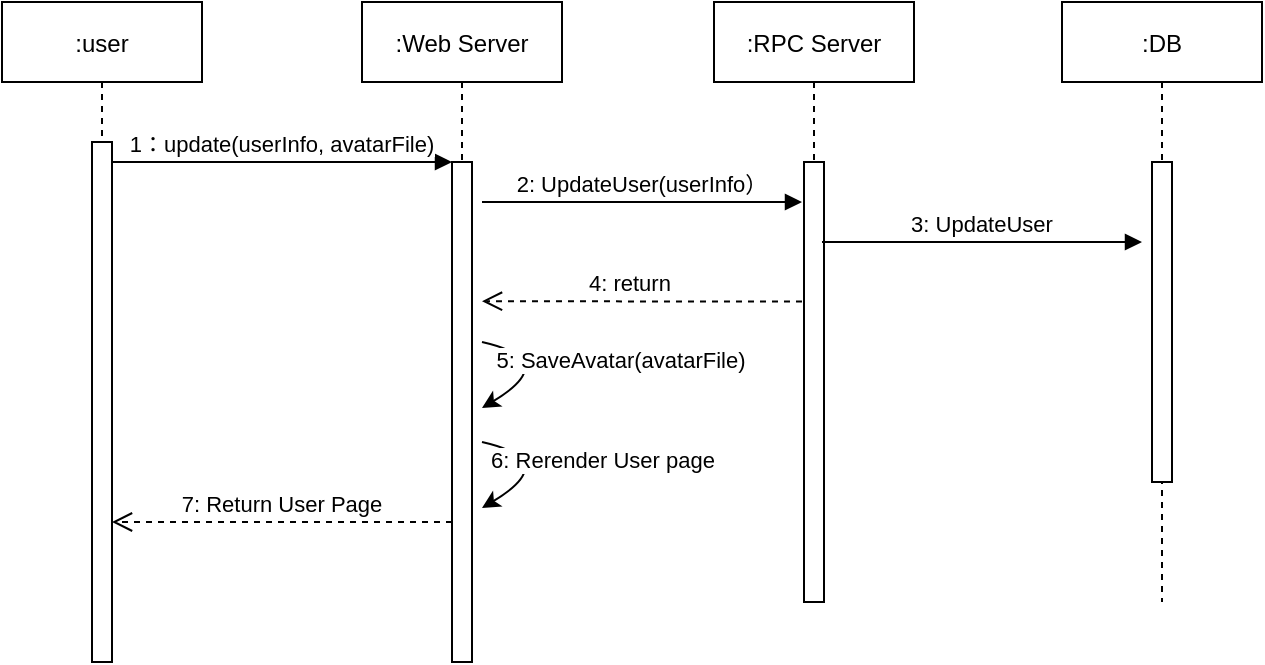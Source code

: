 <mxfile version="14.9.3" type="github"><diagram id="kgpKYQtTHZ0yAKxKKP6v" name="Page-1"><mxGraphModel dx="1038" dy="527" grid="1" gridSize="10" guides="1" tooltips="1" connect="1" arrows="1" fold="1" page="1" pageScale="1" pageWidth="850" pageHeight="1100" math="0" shadow="0"><root><mxCell id="0"/><mxCell id="1" parent="0"/><mxCell id="3nuBFxr9cyL0pnOWT2aG-1" value=":user" style="shape=umlLifeline;perimeter=lifelinePerimeter;container=1;collapsible=0;recursiveResize=0;rounded=0;shadow=0;strokeWidth=1;" parent="1" vertex="1"><mxGeometry x="120" y="80" width="100" height="330" as="geometry"/></mxCell><mxCell id="3nuBFxr9cyL0pnOWT2aG-2" value="" style="points=[];perimeter=orthogonalPerimeter;rounded=0;shadow=0;strokeWidth=1;" parent="3nuBFxr9cyL0pnOWT2aG-1" vertex="1"><mxGeometry x="45" y="70" width="10" height="260" as="geometry"/></mxCell><mxCell id="3nuBFxr9cyL0pnOWT2aG-5" value=":Web Server" style="shape=umlLifeline;perimeter=lifelinePerimeter;container=1;collapsible=0;recursiveResize=0;rounded=0;shadow=0;strokeWidth=1;" parent="1" vertex="1"><mxGeometry x="300" y="80" width="100" height="330" as="geometry"/></mxCell><mxCell id="3nuBFxr9cyL0pnOWT2aG-6" value="" style="points=[];perimeter=orthogonalPerimeter;rounded=0;shadow=0;strokeWidth=1;" parent="3nuBFxr9cyL0pnOWT2aG-5" vertex="1"><mxGeometry x="45" y="80" width="10" height="250" as="geometry"/></mxCell><mxCell id="3nuBFxr9cyL0pnOWT2aG-8" value="1：update(userInfo, avatarFile)" style="verticalAlign=bottom;endArrow=block;entryX=0;entryY=0;shadow=0;strokeWidth=1;" parent="1" source="3nuBFxr9cyL0pnOWT2aG-2" target="3nuBFxr9cyL0pnOWT2aG-6" edge="1"><mxGeometry relative="1" as="geometry"><mxPoint x="275" y="160" as="sourcePoint"/></mxGeometry></mxCell><mxCell id="V7MjmrgKZiQ4tTCcyf8E-1" value=":RPC Server" style="shape=umlLifeline;perimeter=lifelinePerimeter;container=1;collapsible=0;recursiveResize=0;rounded=0;shadow=0;strokeWidth=1;" parent="1" vertex="1"><mxGeometry x="476" y="80" width="100" height="300" as="geometry"/></mxCell><mxCell id="V7MjmrgKZiQ4tTCcyf8E-2" value="" style="points=[];perimeter=orthogonalPerimeter;rounded=0;shadow=0;strokeWidth=1;" parent="V7MjmrgKZiQ4tTCcyf8E-1" vertex="1"><mxGeometry x="45" y="80" width="10" height="220" as="geometry"/></mxCell><mxCell id="V7MjmrgKZiQ4tTCcyf8E-9" value="2: UpdateUser(userInfo）" style="verticalAlign=bottom;endArrow=block;shadow=0;strokeWidth=1;" parent="1" edge="1"><mxGeometry relative="1" as="geometry"><mxPoint x="360" y="180.0" as="sourcePoint"/><mxPoint x="520" y="180" as="targetPoint"/><mxPoint as="offset"/></mxGeometry></mxCell><mxCell id="V7MjmrgKZiQ4tTCcyf8E-10" value=":DB" style="shape=umlLifeline;perimeter=lifelinePerimeter;container=1;collapsible=0;recursiveResize=0;rounded=0;shadow=0;strokeWidth=1;" parent="1" vertex="1"><mxGeometry x="650" y="80" width="100" height="300" as="geometry"/></mxCell><mxCell id="V7MjmrgKZiQ4tTCcyf8E-11" value="" style="points=[];perimeter=orthogonalPerimeter;rounded=0;shadow=0;strokeWidth=1;" parent="V7MjmrgKZiQ4tTCcyf8E-10" vertex="1"><mxGeometry x="45" y="80" width="10" height="160" as="geometry"/></mxCell><mxCell id="6A9--D9Cr0c6tdT9i7K4-1" value="3: UpdateUser" style="verticalAlign=bottom;endArrow=block;shadow=0;strokeWidth=1;" edge="1" parent="1"><mxGeometry relative="1" as="geometry"><mxPoint x="530" y="200" as="sourcePoint"/><mxPoint x="690" y="200" as="targetPoint"/><mxPoint as="offset"/></mxGeometry></mxCell><mxCell id="3nuBFxr9cyL0pnOWT2aG-7" value="7: Return User Page" style="verticalAlign=bottom;endArrow=open;dashed=1;endSize=8;exitX=0;exitY=0.95;shadow=0;strokeWidth=1;" parent="1" edge="1"><mxGeometry relative="1" as="geometry"><mxPoint x="175" y="340.0" as="targetPoint"/><mxPoint x="345" y="340.0" as="sourcePoint"/></mxGeometry></mxCell><mxCell id="V7MjmrgKZiQ4tTCcyf8E-19" value="4: return " style="verticalAlign=bottom;endArrow=open;dashed=1;endSize=8;exitX=0;exitY=0.95;shadow=0;strokeWidth=1;" parent="1" edge="1"><mxGeometry x="0.059" relative="1" as="geometry"><mxPoint x="360" y="229.6" as="targetPoint"/><mxPoint x="520" y="229.8" as="sourcePoint"/><mxPoint as="offset"/></mxGeometry></mxCell><mxCell id="6A9--D9Cr0c6tdT9i7K4-11" value="5: SaveAvatar(avatarFile)" style="curved=1;endArrow=classic;html=1;" edge="1" parent="1"><mxGeometry x="-0.064" y="30" width="50" height="50" relative="1" as="geometry"><mxPoint x="360" y="250" as="sourcePoint"/><mxPoint x="360" y="283" as="targetPoint"/><Array as="points"><mxPoint x="400" y="259"/><mxPoint x="360" y="283"/></Array><mxPoint x="14" y="-26" as="offset"/></mxGeometry></mxCell><mxCell id="6A9--D9Cr0c6tdT9i7K4-12" value="6: Rerender User page" style="curved=1;endArrow=classic;html=1;" edge="1" parent="1"><mxGeometry x="-0.064" y="20" width="50" height="50" relative="1" as="geometry"><mxPoint x="360" y="300" as="sourcePoint"/><mxPoint x="360" y="333" as="targetPoint"/><Array as="points"><mxPoint x="400" y="309"/><mxPoint x="360" y="333"/></Array><mxPoint x="10" y="-17" as="offset"/></mxGeometry></mxCell></root></mxGraphModel></diagram></mxfile>